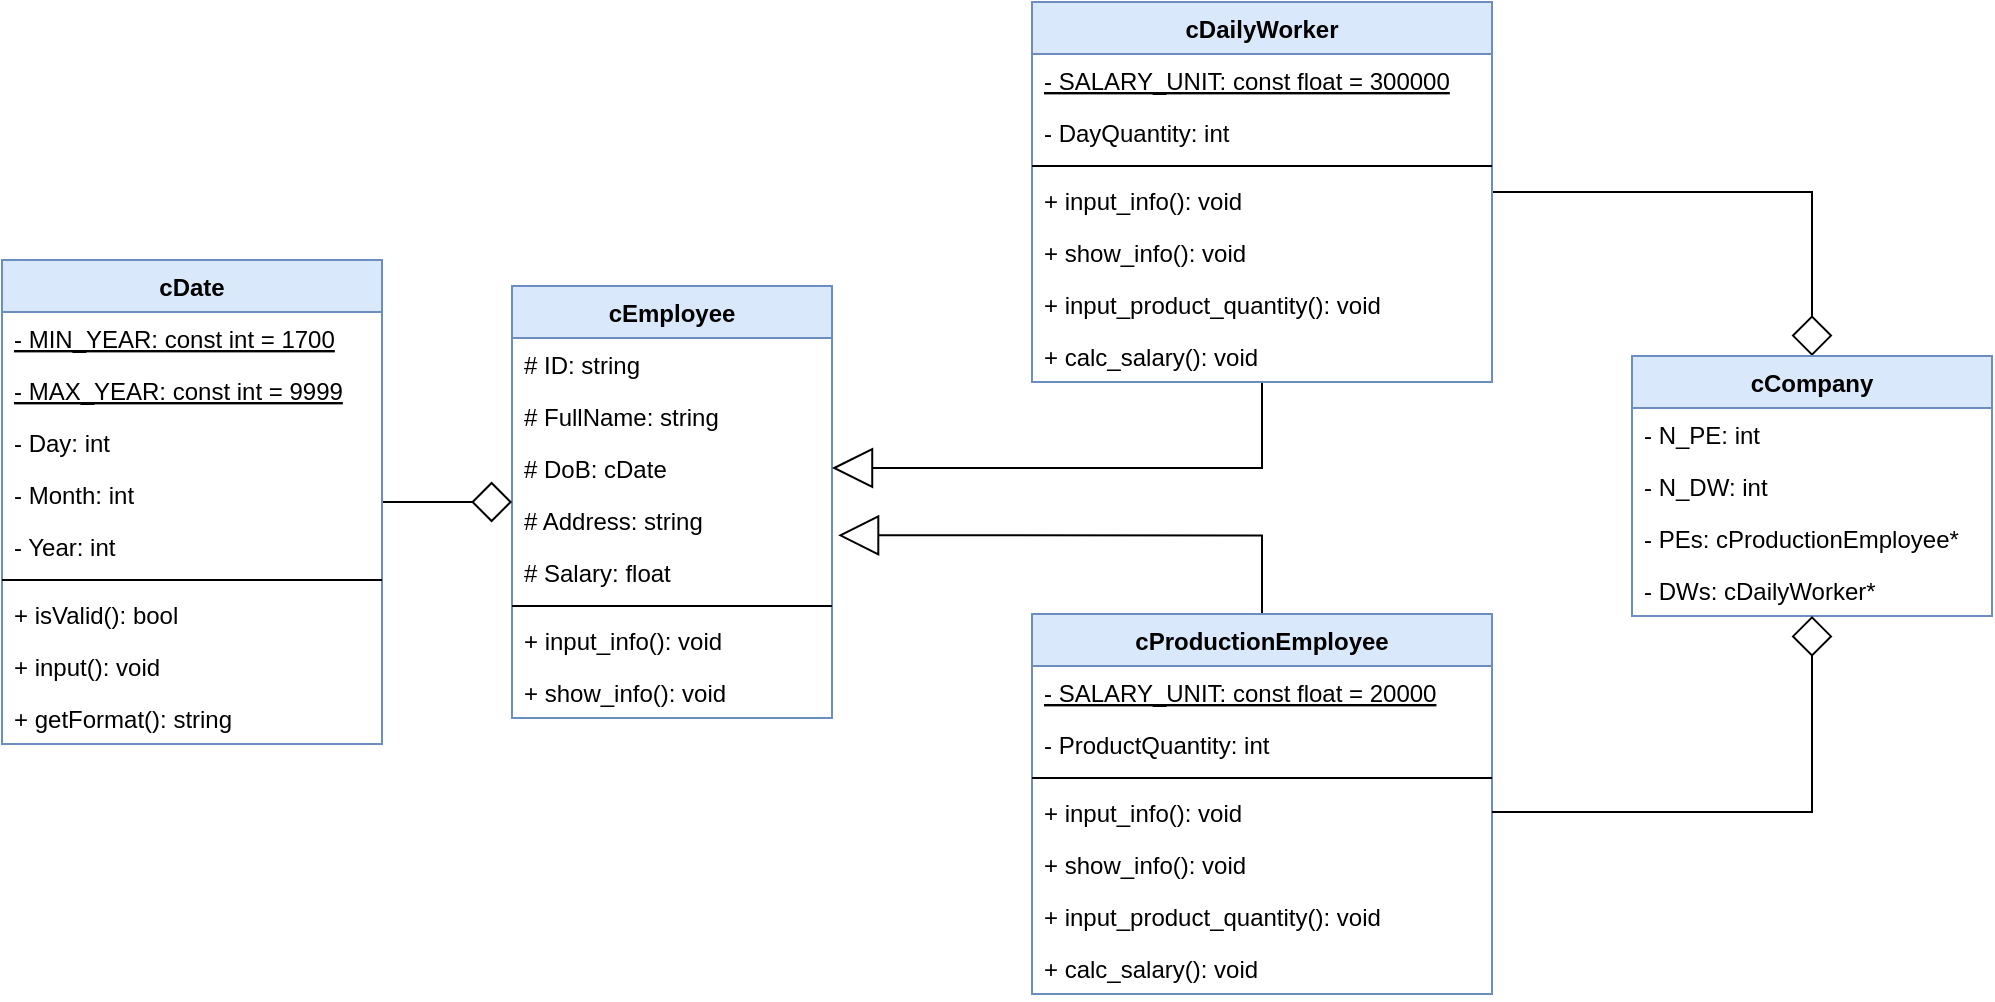 <mxfile version="10.9.4" type="device"><diagram id="v5MqZyTFadwwDJ8p9PbC" name="Page-1"><mxGraphModel dx="2170" dy="1103" grid="1" gridSize="10" guides="1" tooltips="1" connect="1" arrows="1" fold="1" page="1" pageScale="1" pageWidth="1100" pageHeight="850" math="0" shadow="0"><root><mxCell id="0"/><mxCell id="1" parent="0"/><mxCell id="VCO9ZBEmy9Mn7Rd7YqWk-1" value="cEmployee" style="swimlane;fontStyle=1;align=center;verticalAlign=top;childLayout=stackLayout;horizontal=1;startSize=26;horizontalStack=0;resizeParent=1;resizeParentMax=0;resizeLast=0;collapsible=1;marginBottom=0;fillColor=#dae8fc;strokeColor=#6c8ebf;" parent="1" vertex="1"><mxGeometry x="260" y="290" width="160" height="216" as="geometry"/></mxCell><mxCell id="VCO9ZBEmy9Mn7Rd7YqWk-2" value="# ID: string" style="text;strokeColor=none;fillColor=none;align=left;verticalAlign=top;spacingLeft=4;spacingRight=4;overflow=hidden;rotatable=0;points=[[0,0.5],[1,0.5]];portConstraint=eastwest;" parent="VCO9ZBEmy9Mn7Rd7YqWk-1" vertex="1"><mxGeometry y="26" width="160" height="26" as="geometry"/></mxCell><mxCell id="VCO9ZBEmy9Mn7Rd7YqWk-4" value="# FullName: string" style="text;strokeColor=none;fillColor=none;align=left;verticalAlign=top;spacingLeft=4;spacingRight=4;overflow=hidden;rotatable=0;points=[[0,0.5],[1,0.5]];portConstraint=eastwest;" parent="VCO9ZBEmy9Mn7Rd7YqWk-1" vertex="1"><mxGeometry y="52" width="160" height="26" as="geometry"/></mxCell><mxCell id="VCO9ZBEmy9Mn7Rd7YqWk-9" value="# DoB: cDate" style="text;strokeColor=none;fillColor=none;align=left;verticalAlign=top;spacingLeft=4;spacingRight=4;overflow=hidden;rotatable=0;points=[[0,0.5],[1,0.5]];portConstraint=eastwest;" parent="VCO9ZBEmy9Mn7Rd7YqWk-1" vertex="1"><mxGeometry y="78" width="160" height="26" as="geometry"/></mxCell><mxCell id="VCO9ZBEmy9Mn7Rd7YqWk-10" value="# Address: string" style="text;strokeColor=none;fillColor=none;align=left;verticalAlign=top;spacingLeft=4;spacingRight=4;overflow=hidden;rotatable=0;points=[[0,0.5],[1,0.5]];portConstraint=eastwest;" parent="VCO9ZBEmy9Mn7Rd7YqWk-1" vertex="1"><mxGeometry y="104" width="160" height="26" as="geometry"/></mxCell><mxCell id="VCO9ZBEmy9Mn7Rd7YqWk-11" value="# Salary: float" style="text;strokeColor=none;fillColor=none;align=left;verticalAlign=top;spacingLeft=4;spacingRight=4;overflow=hidden;rotatable=0;points=[[0,0.5],[1,0.5]];portConstraint=eastwest;" parent="VCO9ZBEmy9Mn7Rd7YqWk-1" vertex="1"><mxGeometry y="130" width="160" height="26" as="geometry"/></mxCell><mxCell id="VCO9ZBEmy9Mn7Rd7YqWk-3" value="" style="line;strokeWidth=1;fillColor=none;align=left;verticalAlign=middle;spacingTop=-1;spacingLeft=3;spacingRight=3;rotatable=0;labelPosition=right;points=[];portConstraint=eastwest;" parent="VCO9ZBEmy9Mn7Rd7YqWk-1" vertex="1"><mxGeometry y="156" width="160" height="8" as="geometry"/></mxCell><mxCell id="VCO9ZBEmy9Mn7Rd7YqWk-12" value="+ input_info(): void" style="text;strokeColor=none;fillColor=none;align=left;verticalAlign=top;spacingLeft=4;spacingRight=4;overflow=hidden;rotatable=0;points=[[0,0.5],[1,0.5]];portConstraint=eastwest;" parent="VCO9ZBEmy9Mn7Rd7YqWk-1" vertex="1"><mxGeometry y="164" width="160" height="26" as="geometry"/></mxCell><mxCell id="VCO9ZBEmy9Mn7Rd7YqWk-13" value="+ show_info(): void" style="text;strokeColor=none;fillColor=none;align=left;verticalAlign=top;spacingLeft=4;spacingRight=4;overflow=hidden;rotatable=0;points=[[0,0.5],[1,0.5]];portConstraint=eastwest;" parent="VCO9ZBEmy9Mn7Rd7YqWk-1" vertex="1"><mxGeometry y="190" width="160" height="26" as="geometry"/></mxCell><mxCell id="6BlQhy7y3fK6LeED78M9-3" style="edgeStyle=orthogonalEdgeStyle;rounded=0;orthogonalLoop=1;jettySize=auto;html=1;endArrow=diamond;endFill=0;startSize=18;endSize=18;" edge="1" parent="1" source="VCO9ZBEmy9Mn7Rd7YqWk-18" target="VCO9ZBEmy9Mn7Rd7YqWk-1"><mxGeometry relative="1" as="geometry"/></mxCell><mxCell id="VCO9ZBEmy9Mn7Rd7YqWk-18" value="cDate" style="swimlane;fontStyle=1;align=center;verticalAlign=top;childLayout=stackLayout;horizontal=1;startSize=26;horizontalStack=0;resizeParent=1;resizeParentMax=0;resizeLast=0;collapsible=1;marginBottom=0;fillColor=#dae8fc;strokeColor=#6c8ebf;" parent="1" vertex="1"><mxGeometry x="5" y="277" width="190" height="242" as="geometry"/></mxCell><mxCell id="VCO9ZBEmy9Mn7Rd7YqWk-23" value="- MIN_YEAR: const int = 1700" style="text;strokeColor=none;fillColor=none;align=left;verticalAlign=top;spacingLeft=4;spacingRight=4;overflow=hidden;rotatable=0;points=[[0,0.5],[1,0.5]];portConstraint=eastwest;fontStyle=4" parent="VCO9ZBEmy9Mn7Rd7YqWk-18" vertex="1"><mxGeometry y="26" width="190" height="26" as="geometry"/></mxCell><mxCell id="VCO9ZBEmy9Mn7Rd7YqWk-24" value="- MAX_YEAR: const int = 9999" style="text;strokeColor=none;fillColor=none;align=left;verticalAlign=top;spacingLeft=4;spacingRight=4;overflow=hidden;rotatable=0;points=[[0,0.5],[1,0.5]];portConstraint=eastwest;fontStyle=4" parent="VCO9ZBEmy9Mn7Rd7YqWk-18" vertex="1"><mxGeometry y="52" width="190" height="26" as="geometry"/></mxCell><mxCell id="VCO9ZBEmy9Mn7Rd7YqWk-19" value="- Day: int" style="text;strokeColor=none;fillColor=none;align=left;verticalAlign=top;spacingLeft=4;spacingRight=4;overflow=hidden;rotatable=0;points=[[0,0.5],[1,0.5]];portConstraint=eastwest;" parent="VCO9ZBEmy9Mn7Rd7YqWk-18" vertex="1"><mxGeometry y="78" width="190" height="26" as="geometry"/></mxCell><mxCell id="VCO9ZBEmy9Mn7Rd7YqWk-21" value="- Month: int" style="text;strokeColor=none;fillColor=none;align=left;verticalAlign=top;spacingLeft=4;spacingRight=4;overflow=hidden;rotatable=0;points=[[0,0.5],[1,0.5]];portConstraint=eastwest;" parent="VCO9ZBEmy9Mn7Rd7YqWk-18" vertex="1"><mxGeometry y="104" width="190" height="26" as="geometry"/></mxCell><mxCell id="VCO9ZBEmy9Mn7Rd7YqWk-22" value="- Year: int" style="text;strokeColor=none;fillColor=none;align=left;verticalAlign=top;spacingLeft=4;spacingRight=4;overflow=hidden;rotatable=0;points=[[0,0.5],[1,0.5]];portConstraint=eastwest;" parent="VCO9ZBEmy9Mn7Rd7YqWk-18" vertex="1"><mxGeometry y="130" width="190" height="26" as="geometry"/></mxCell><mxCell id="VCO9ZBEmy9Mn7Rd7YqWk-28" value="" style="line;strokeWidth=1;fillColor=none;align=left;verticalAlign=middle;spacingTop=-1;spacingLeft=3;spacingRight=3;rotatable=0;labelPosition=right;points=[];portConstraint=eastwest;" parent="VCO9ZBEmy9Mn7Rd7YqWk-18" vertex="1"><mxGeometry y="156" width="190" height="8" as="geometry"/></mxCell><mxCell id="VCO9ZBEmy9Mn7Rd7YqWk-25" value="+ isValid(): bool" style="text;strokeColor=none;fillColor=none;align=left;verticalAlign=top;spacingLeft=4;spacingRight=4;overflow=hidden;rotatable=0;points=[[0,0.5],[1,0.5]];portConstraint=eastwest;" parent="VCO9ZBEmy9Mn7Rd7YqWk-18" vertex="1"><mxGeometry y="164" width="190" height="26" as="geometry"/></mxCell><mxCell id="VCO9ZBEmy9Mn7Rd7YqWk-26" value="+ input(): void" style="text;strokeColor=none;fillColor=none;align=left;verticalAlign=top;spacingLeft=4;spacingRight=4;overflow=hidden;rotatable=0;points=[[0,0.5],[1,0.5]];portConstraint=eastwest;" parent="VCO9ZBEmy9Mn7Rd7YqWk-18" vertex="1"><mxGeometry y="190" width="190" height="26" as="geometry"/></mxCell><mxCell id="VCO9ZBEmy9Mn7Rd7YqWk-27" value="+ getFormat(): string" style="text;strokeColor=none;fillColor=none;align=left;verticalAlign=top;spacingLeft=4;spacingRight=4;overflow=hidden;rotatable=0;points=[[0,0.5],[1,0.5]];portConstraint=eastwest;" parent="VCO9ZBEmy9Mn7Rd7YqWk-18" vertex="1"><mxGeometry y="216" width="190" height="26" as="geometry"/></mxCell><mxCell id="VCO9ZBEmy9Mn7Rd7YqWk-86" style="edgeStyle=orthogonalEdgeStyle;rounded=0;orthogonalLoop=1;jettySize=auto;html=1;entryX=1.019;entryY=-0.205;entryDx=0;entryDy=0;entryPerimeter=0;endArrow=block;endFill=0;endSize=18;startSize=18;" parent="1" source="VCO9ZBEmy9Mn7Rd7YqWk-29" target="VCO9ZBEmy9Mn7Rd7YqWk-11" edge="1"><mxGeometry relative="1" as="geometry"/></mxCell><mxCell id="VCO9ZBEmy9Mn7Rd7YqWk-29" value="cProductionEmployee" style="swimlane;fontStyle=1;align=center;verticalAlign=top;childLayout=stackLayout;horizontal=1;startSize=26;horizontalStack=0;resizeParent=1;resizeParentMax=0;resizeLast=0;collapsible=1;marginBottom=0;fillColor=#dae8fc;strokeColor=#6c8ebf;" parent="1" vertex="1"><mxGeometry x="520" y="454" width="230" height="190" as="geometry"/></mxCell><mxCell id="VCO9ZBEmy9Mn7Rd7YqWk-30" value="- SALARY_UNIT: const float = 20000" style="text;strokeColor=none;fillColor=none;align=left;verticalAlign=top;spacingLeft=4;spacingRight=4;overflow=hidden;rotatable=0;points=[[0,0.5],[1,0.5]];portConstraint=eastwest;fontStyle=4" parent="VCO9ZBEmy9Mn7Rd7YqWk-29" vertex="1"><mxGeometry y="26" width="230" height="26" as="geometry"/></mxCell><mxCell id="VCO9ZBEmy9Mn7Rd7YqWk-32" value="- ProductQuantity: int" style="text;strokeColor=none;fillColor=none;align=left;verticalAlign=top;spacingLeft=4;spacingRight=4;overflow=hidden;rotatable=0;points=[[0,0.5],[1,0.5]];portConstraint=eastwest;" parent="VCO9ZBEmy9Mn7Rd7YqWk-29" vertex="1"><mxGeometry y="52" width="230" height="26" as="geometry"/></mxCell><mxCell id="VCO9ZBEmy9Mn7Rd7YqWk-31" value="" style="line;strokeWidth=1;fillColor=none;align=left;verticalAlign=middle;spacingTop=-1;spacingLeft=3;spacingRight=3;rotatable=0;labelPosition=right;points=[];portConstraint=eastwest;" parent="VCO9ZBEmy9Mn7Rd7YqWk-29" vertex="1"><mxGeometry y="78" width="230" height="8" as="geometry"/></mxCell><mxCell id="VCO9ZBEmy9Mn7Rd7YqWk-45" value="+ input_info(): void" style="text;strokeColor=none;fillColor=none;align=left;verticalAlign=top;spacingLeft=4;spacingRight=4;overflow=hidden;rotatable=0;points=[[0,0.5],[1,0.5]];portConstraint=eastwest;" parent="VCO9ZBEmy9Mn7Rd7YqWk-29" vertex="1"><mxGeometry y="86" width="230" height="26" as="geometry"/></mxCell><mxCell id="VCO9ZBEmy9Mn7Rd7YqWk-46" value="+ show_info(): void" style="text;strokeColor=none;fillColor=none;align=left;verticalAlign=top;spacingLeft=4;spacingRight=4;overflow=hidden;rotatable=0;points=[[0,0.5],[1,0.5]];portConstraint=eastwest;" parent="VCO9ZBEmy9Mn7Rd7YqWk-29" vertex="1"><mxGeometry y="112" width="230" height="26" as="geometry"/></mxCell><mxCell id="VCO9ZBEmy9Mn7Rd7YqWk-47" value="+ input_product_quantity(): void" style="text;strokeColor=none;fillColor=none;align=left;verticalAlign=top;spacingLeft=4;spacingRight=4;overflow=hidden;rotatable=0;points=[[0,0.5],[1,0.5]];portConstraint=eastwest;" parent="VCO9ZBEmy9Mn7Rd7YqWk-29" vertex="1"><mxGeometry y="138" width="230" height="26" as="geometry"/></mxCell><mxCell id="VCO9ZBEmy9Mn7Rd7YqWk-48" value="+ calc_salary(): void" style="text;strokeColor=none;fillColor=none;align=left;verticalAlign=top;spacingLeft=4;spacingRight=4;overflow=hidden;rotatable=0;points=[[0,0.5],[1,0.5]];portConstraint=eastwest;" parent="VCO9ZBEmy9Mn7Rd7YqWk-29" vertex="1"><mxGeometry y="164" width="230" height="26" as="geometry"/></mxCell><mxCell id="VCO9ZBEmy9Mn7Rd7YqWk-85" style="edgeStyle=orthogonalEdgeStyle;rounded=0;orthogonalLoop=1;jettySize=auto;html=1;entryX=1;entryY=0.5;entryDx=0;entryDy=0;endArrow=block;endFill=0;endSize=18;startSize=18;" parent="1" source="VCO9ZBEmy9Mn7Rd7YqWk-50" target="VCO9ZBEmy9Mn7Rd7YqWk-9" edge="1"><mxGeometry relative="1" as="geometry"/></mxCell><mxCell id="VCO9ZBEmy9Mn7Rd7YqWk-88" style="edgeStyle=orthogonalEdgeStyle;rounded=0;orthogonalLoop=1;jettySize=auto;html=1;entryX=0.5;entryY=0;entryDx=0;entryDy=0;startSize=18;endArrow=diamond;endFill=0;endSize=18;" parent="1" source="VCO9ZBEmy9Mn7Rd7YqWk-50" target="VCO9ZBEmy9Mn7Rd7YqWk-66" edge="1"><mxGeometry relative="1" as="geometry"/></mxCell><mxCell id="VCO9ZBEmy9Mn7Rd7YqWk-50" value="cDailyWorker" style="swimlane;fontStyle=1;align=center;verticalAlign=top;childLayout=stackLayout;horizontal=1;startSize=26;horizontalStack=0;resizeParent=1;resizeParentMax=0;resizeLast=0;collapsible=1;marginBottom=0;fillColor=#dae8fc;strokeColor=#6c8ebf;" parent="1" vertex="1"><mxGeometry x="520" y="148" width="230" height="190" as="geometry"/></mxCell><mxCell id="VCO9ZBEmy9Mn7Rd7YqWk-51" value="- SALARY_UNIT: const float = 300000" style="text;strokeColor=none;fillColor=none;align=left;verticalAlign=top;spacingLeft=4;spacingRight=4;overflow=hidden;rotatable=0;points=[[0,0.5],[1,0.5]];portConstraint=eastwest;fontStyle=4" parent="VCO9ZBEmy9Mn7Rd7YqWk-50" vertex="1"><mxGeometry y="26" width="230" height="26" as="geometry"/></mxCell><mxCell id="VCO9ZBEmy9Mn7Rd7YqWk-53" value="- DayQuantity: int" style="text;strokeColor=none;fillColor=none;align=left;verticalAlign=top;spacingLeft=4;spacingRight=4;overflow=hidden;rotatable=0;points=[[0,0.5],[1,0.5]];portConstraint=eastwest;" parent="VCO9ZBEmy9Mn7Rd7YqWk-50" vertex="1"><mxGeometry y="52" width="230" height="26" as="geometry"/></mxCell><mxCell id="VCO9ZBEmy9Mn7Rd7YqWk-52" value="" style="line;strokeWidth=1;fillColor=none;align=left;verticalAlign=middle;spacingTop=-1;spacingLeft=3;spacingRight=3;rotatable=0;labelPosition=right;points=[];portConstraint=eastwest;" parent="VCO9ZBEmy9Mn7Rd7YqWk-50" vertex="1"><mxGeometry y="78" width="230" height="8" as="geometry"/></mxCell><mxCell id="VCO9ZBEmy9Mn7Rd7YqWk-62" value="+ input_info(): void" style="text;strokeColor=none;fillColor=none;align=left;verticalAlign=top;spacingLeft=4;spacingRight=4;overflow=hidden;rotatable=0;points=[[0,0.5],[1,0.5]];portConstraint=eastwest;" parent="VCO9ZBEmy9Mn7Rd7YqWk-50" vertex="1"><mxGeometry y="86" width="230" height="26" as="geometry"/></mxCell><mxCell id="VCO9ZBEmy9Mn7Rd7YqWk-63" value="+ show_info(): void" style="text;strokeColor=none;fillColor=none;align=left;verticalAlign=top;spacingLeft=4;spacingRight=4;overflow=hidden;rotatable=0;points=[[0,0.5],[1,0.5]];portConstraint=eastwest;" parent="VCO9ZBEmy9Mn7Rd7YqWk-50" vertex="1"><mxGeometry y="112" width="230" height="26" as="geometry"/></mxCell><mxCell id="VCO9ZBEmy9Mn7Rd7YqWk-64" value="+ input_product_quantity(): void" style="text;strokeColor=none;fillColor=none;align=left;verticalAlign=top;spacingLeft=4;spacingRight=4;overflow=hidden;rotatable=0;points=[[0,0.5],[1,0.5]];portConstraint=eastwest;" parent="VCO9ZBEmy9Mn7Rd7YqWk-50" vertex="1"><mxGeometry y="138" width="230" height="26" as="geometry"/></mxCell><mxCell id="VCO9ZBEmy9Mn7Rd7YqWk-65" value="+ calc_salary(): void" style="text;strokeColor=none;fillColor=none;align=left;verticalAlign=top;spacingLeft=4;spacingRight=4;overflow=hidden;rotatable=0;points=[[0,0.5],[1,0.5]];portConstraint=eastwest;" parent="VCO9ZBEmy9Mn7Rd7YqWk-50" vertex="1"><mxGeometry y="164" width="230" height="26" as="geometry"/></mxCell><mxCell id="VCO9ZBEmy9Mn7Rd7YqWk-66" value="cCompany" style="swimlane;fontStyle=1;align=center;verticalAlign=top;childLayout=stackLayout;horizontal=1;startSize=26;horizontalStack=0;resizeParent=1;resizeParentMax=0;resizeLast=0;collapsible=1;marginBottom=0;fillColor=#dae8fc;strokeColor=#6c8ebf;" parent="1" vertex="1"><mxGeometry x="820" y="325" width="180" height="130" as="geometry"/></mxCell><mxCell id="VCO9ZBEmy9Mn7Rd7YqWk-67" value="- N_PE: int" style="text;strokeColor=none;fillColor=none;align=left;verticalAlign=top;spacingLeft=4;spacingRight=4;overflow=hidden;rotatable=0;points=[[0,0.5],[1,0.5]];portConstraint=eastwest;" parent="VCO9ZBEmy9Mn7Rd7YqWk-66" vertex="1"><mxGeometry y="26" width="180" height="26" as="geometry"/></mxCell><mxCell id="VCO9ZBEmy9Mn7Rd7YqWk-69" value="- N_DW: int" style="text;strokeColor=none;fillColor=none;align=left;verticalAlign=top;spacingLeft=4;spacingRight=4;overflow=hidden;rotatable=0;points=[[0,0.5],[1,0.5]];portConstraint=eastwest;" parent="VCO9ZBEmy9Mn7Rd7YqWk-66" vertex="1"><mxGeometry y="52" width="180" height="26" as="geometry"/></mxCell><mxCell id="VCO9ZBEmy9Mn7Rd7YqWk-78" value="- PEs: cProductionEmployee*" style="text;strokeColor=none;fillColor=none;align=left;verticalAlign=top;spacingLeft=4;spacingRight=4;overflow=hidden;rotatable=0;points=[[0,0.5],[1,0.5]];portConstraint=eastwest;" parent="VCO9ZBEmy9Mn7Rd7YqWk-66" vertex="1"><mxGeometry y="78" width="180" height="26" as="geometry"/></mxCell><mxCell id="VCO9ZBEmy9Mn7Rd7YqWk-79" value="- DWs: cDailyWorker*" style="text;strokeColor=none;fillColor=none;align=left;verticalAlign=top;spacingLeft=4;spacingRight=4;overflow=hidden;rotatable=0;points=[[0,0.5],[1,0.5]];portConstraint=eastwest;" parent="VCO9ZBEmy9Mn7Rd7YqWk-66" vertex="1"><mxGeometry y="104" width="180" height="26" as="geometry"/></mxCell><mxCell id="VCO9ZBEmy9Mn7Rd7YqWk-89" style="edgeStyle=orthogonalEdgeStyle;rounded=0;orthogonalLoop=1;jettySize=auto;html=1;startSize=18;endArrow=diamond;endFill=0;endSize=18;" parent="1" source="VCO9ZBEmy9Mn7Rd7YqWk-45" target="VCO9ZBEmy9Mn7Rd7YqWk-66" edge="1"><mxGeometry relative="1" as="geometry"/></mxCell></root></mxGraphModel></diagram></mxfile>